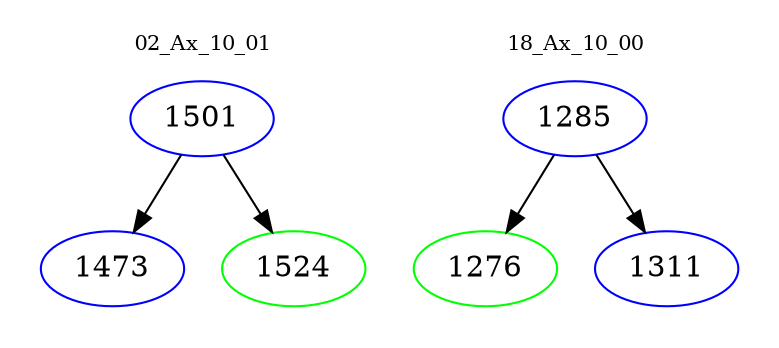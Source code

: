 digraph{
subgraph cluster_0 {
color = white
label = "02_Ax_10_01";
fontsize=10;
T0_1501 [label="1501", color="blue"]
T0_1501 -> T0_1473 [color="black"]
T0_1473 [label="1473", color="blue"]
T0_1501 -> T0_1524 [color="black"]
T0_1524 [label="1524", color="green"]
}
subgraph cluster_1 {
color = white
label = "18_Ax_10_00";
fontsize=10;
T1_1285 [label="1285", color="blue"]
T1_1285 -> T1_1276 [color="black"]
T1_1276 [label="1276", color="green"]
T1_1285 -> T1_1311 [color="black"]
T1_1311 [label="1311", color="blue"]
}
}
